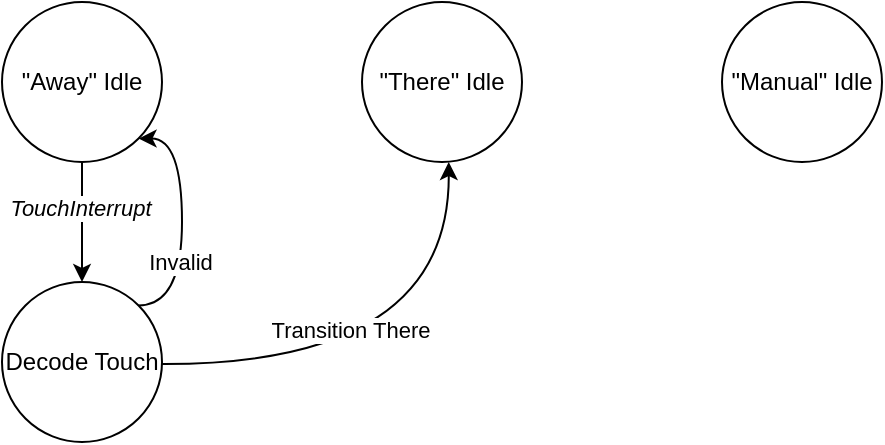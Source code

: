 <mxfile version="28.0.4">
  <diagram name="Page-1" id="4s5pO93pkH-oP1K1VLYs">
    <mxGraphModel dx="679" dy="382" grid="1" gridSize="10" guides="1" tooltips="1" connect="1" arrows="1" fold="1" page="1" pageScale="1" pageWidth="583" pageHeight="413" math="0" shadow="0">
      <root>
        <mxCell id="0" />
        <mxCell id="1" parent="0" />
        <mxCell id="rlKs7pb3UxPt6D7gpq-l-5" value="" style="edgeStyle=orthogonalEdgeStyle;rounded=0;orthogonalLoop=1;jettySize=auto;html=1;" edge="1" parent="1" source="rlKs7pb3UxPt6D7gpq-l-1" target="rlKs7pb3UxPt6D7gpq-l-4">
          <mxGeometry relative="1" as="geometry" />
        </mxCell>
        <mxCell id="rlKs7pb3UxPt6D7gpq-l-6" value="&lt;i&gt;TouchInterrupt&lt;/i&gt;" style="edgeLabel;html=1;align=center;verticalAlign=middle;resizable=0;points=[];" vertex="1" connectable="0" parent="rlKs7pb3UxPt6D7gpq-l-5">
          <mxGeometry x="-0.241" y="-1" relative="1" as="geometry">
            <mxPoint as="offset" />
          </mxGeometry>
        </mxCell>
        <mxCell id="rlKs7pb3UxPt6D7gpq-l-1" value="&quot;Away&quot; Idle" style="ellipse;whiteSpace=wrap;html=1;aspect=fixed;" vertex="1" parent="1">
          <mxGeometry x="60" y="160" width="80" height="80" as="geometry" />
        </mxCell>
        <mxCell id="rlKs7pb3UxPt6D7gpq-l-2" value="&quot;There&quot; Idle" style="ellipse;whiteSpace=wrap;html=1;" vertex="1" parent="1">
          <mxGeometry x="240" y="160" width="80" height="80" as="geometry" />
        </mxCell>
        <mxCell id="rlKs7pb3UxPt6D7gpq-l-3" value="&quot;Manual&quot; Idle" style="ellipse;whiteSpace=wrap;html=1;aspect=fixed;" vertex="1" parent="1">
          <mxGeometry x="420" y="160" width="80" height="80" as="geometry" />
        </mxCell>
        <mxCell id="rlKs7pb3UxPt6D7gpq-l-8" style="edgeStyle=orthogonalEdgeStyle;rounded=0;orthogonalLoop=1;jettySize=auto;html=1;exitX=1;exitY=0;exitDx=0;exitDy=0;entryX=1;entryY=1;entryDx=0;entryDy=0;curved=1;" edge="1" parent="1" source="rlKs7pb3UxPt6D7gpq-l-4" target="rlKs7pb3UxPt6D7gpq-l-1">
          <mxGeometry relative="1" as="geometry">
            <Array as="points">
              <mxPoint x="150" y="312" />
              <mxPoint x="150" y="228" />
            </Array>
          </mxGeometry>
        </mxCell>
        <mxCell id="rlKs7pb3UxPt6D7gpq-l-9" value="Invalid" style="edgeLabel;html=1;align=center;verticalAlign=middle;resizable=0;points=[];" vertex="1" connectable="0" parent="rlKs7pb3UxPt6D7gpq-l-8">
          <mxGeometry x="0.039" y="1" relative="1" as="geometry">
            <mxPoint y="22" as="offset" />
          </mxGeometry>
        </mxCell>
        <mxCell id="rlKs7pb3UxPt6D7gpq-l-4" value="Decode Touch" style="ellipse;whiteSpace=wrap;html=1;aspect=fixed;" vertex="1" parent="1">
          <mxGeometry x="60" y="300" width="80" height="80" as="geometry" />
        </mxCell>
        <mxCell id="rlKs7pb3UxPt6D7gpq-l-10" style="edgeStyle=orthogonalEdgeStyle;rounded=0;orthogonalLoop=1;jettySize=auto;html=1;entryX=0.542;entryY=0.987;entryDx=0;entryDy=0;entryPerimeter=0;curved=1;" edge="1" parent="1">
          <mxGeometry relative="1" as="geometry">
            <mxPoint x="140" y="341.04" as="sourcePoint" />
            <mxPoint x="283.36" y="240.0" as="targetPoint" />
          </mxGeometry>
        </mxCell>
        <mxCell id="rlKs7pb3UxPt6D7gpq-l-11" value="Transition There" style="edgeLabel;html=1;align=center;verticalAlign=middle;resizable=0;points=[];" vertex="1" connectable="0" parent="rlKs7pb3UxPt6D7gpq-l-10">
          <mxGeometry x="-0.239" y="18" relative="1" as="geometry">
            <mxPoint as="offset" />
          </mxGeometry>
        </mxCell>
      </root>
    </mxGraphModel>
  </diagram>
</mxfile>
